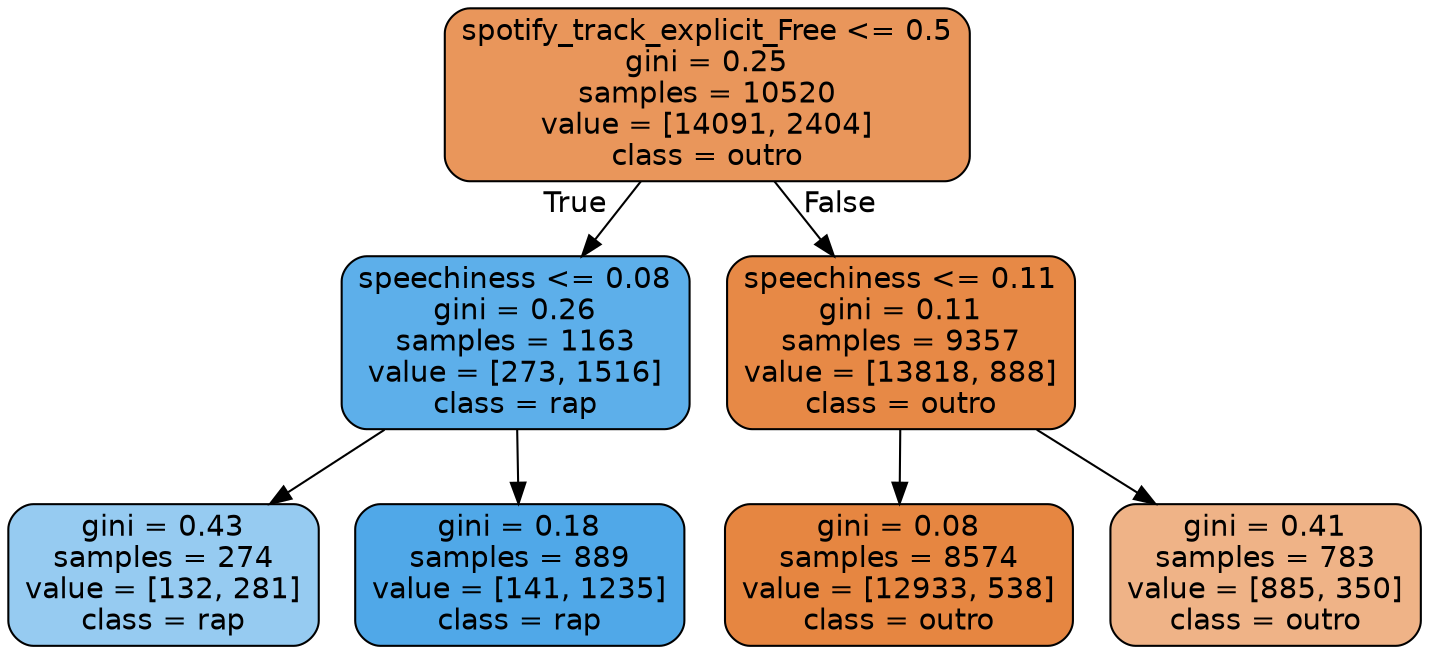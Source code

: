 digraph Tree {
node [shape=box, style="filled, rounded", color="black", fontname=helvetica] ;
edge [fontname=helvetica] ;
0 [label="spotify_track_explicit_Free <= 0.5\ngini = 0.25\nsamples = 10520\nvalue = [14091, 2404]\nclass = outro", fillcolor="#e9965b"] ;
1 [label="speechiness <= 0.08\ngini = 0.26\nsamples = 1163\nvalue = [273, 1516]\nclass = rap", fillcolor="#5dafea"] ;
0 -> 1 [labeldistance=2.5, labelangle=45, headlabel="True"] ;
2 [label="gini = 0.43\nsamples = 274\nvalue = [132, 281]\nclass = rap", fillcolor="#96cbf1"] ;
1 -> 2 ;
3 [label="gini = 0.18\nsamples = 889\nvalue = [141, 1235]\nclass = rap", fillcolor="#50a8e8"] ;
1 -> 3 ;
4 [label="speechiness <= 0.11\ngini = 0.11\nsamples = 9357\nvalue = [13818, 888]\nclass = outro", fillcolor="#e78946"] ;
0 -> 4 [labeldistance=2.5, labelangle=-45, headlabel="False"] ;
5 [label="gini = 0.08\nsamples = 8574\nvalue = [12933, 538]\nclass = outro", fillcolor="#e68641"] ;
4 -> 5 ;
6 [label="gini = 0.41\nsamples = 783\nvalue = [885, 350]\nclass = outro", fillcolor="#efb387"] ;
4 -> 6 ;
}